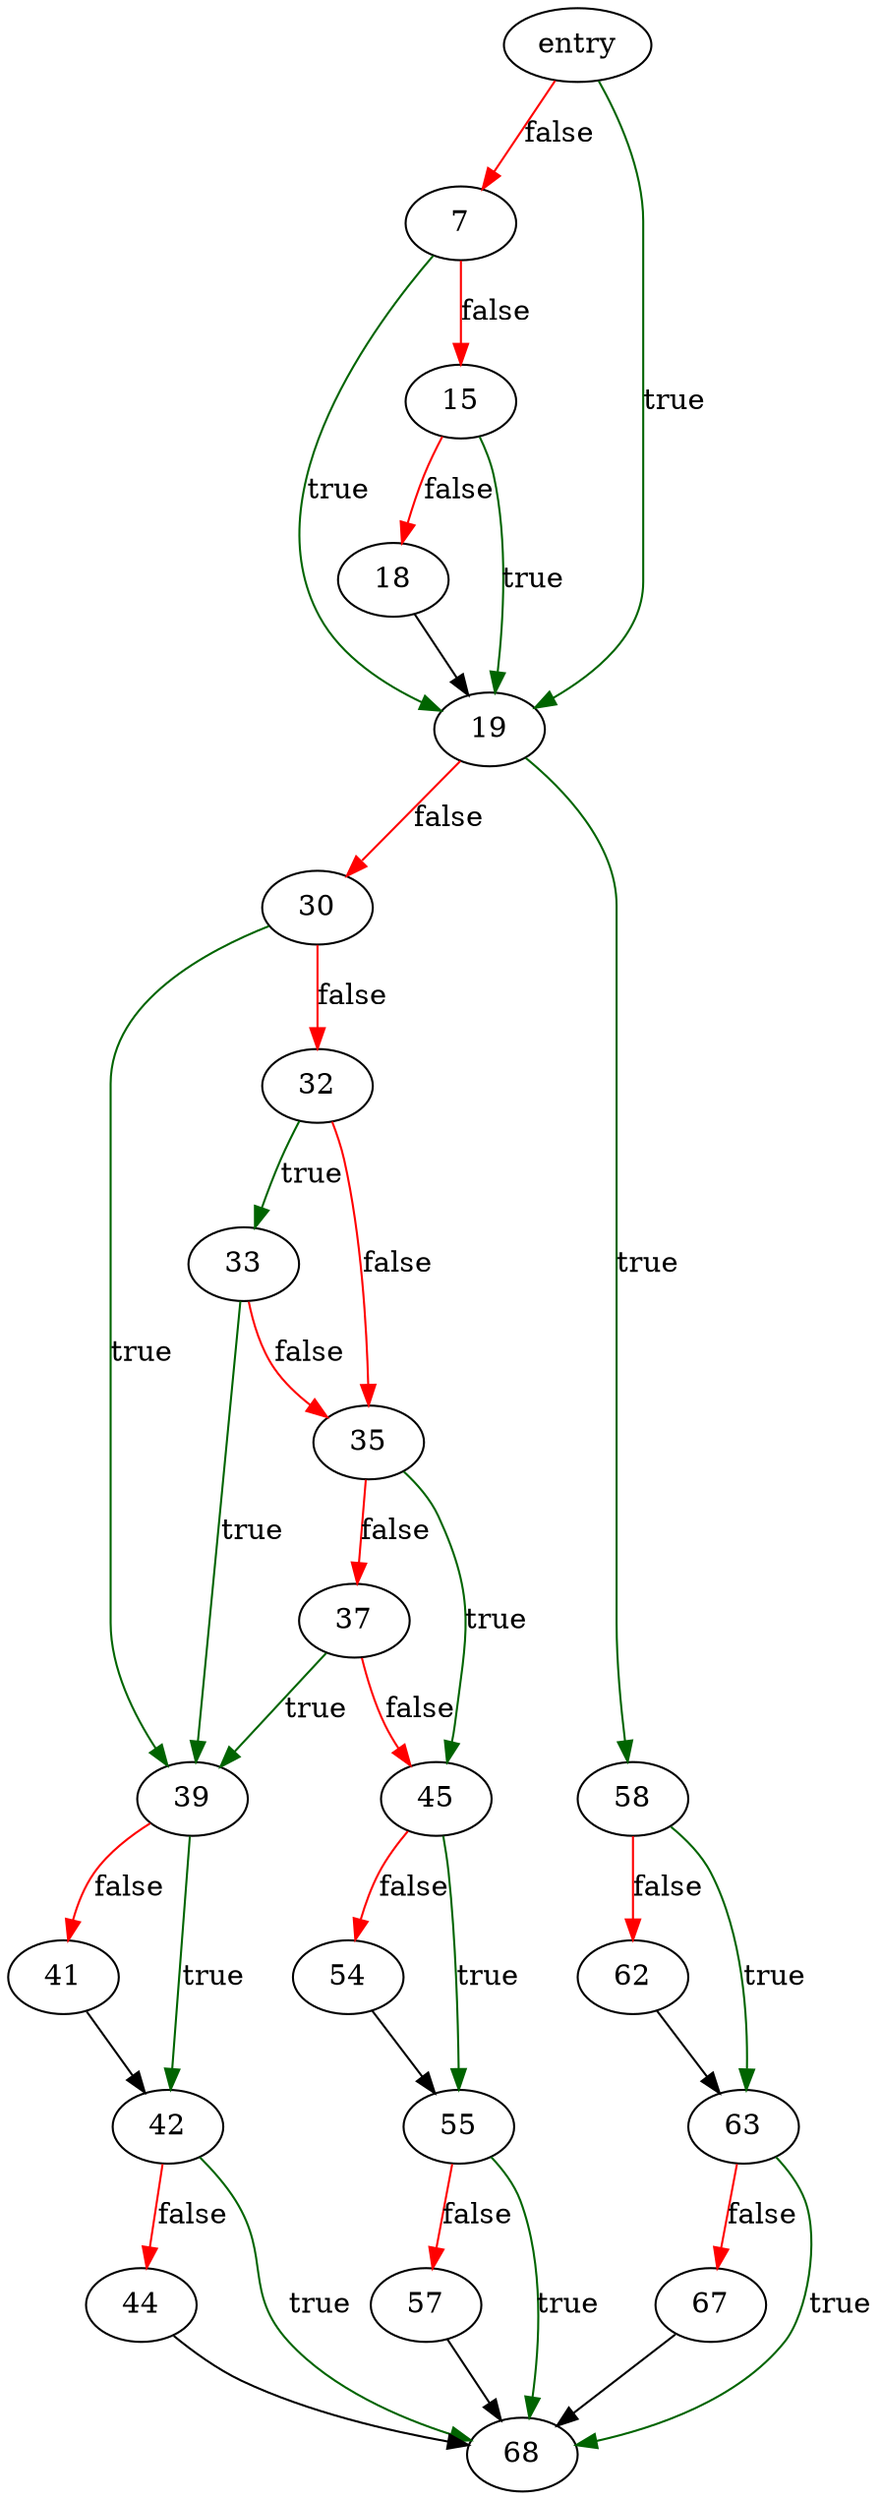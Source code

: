 digraph "proper_name_utf8" {
	// Node definitions.
	2 [label=entry];
	7;
	15;
	18;
	19;
	30;
	32;
	33;
	35;
	37;
	39;
	41;
	42;
	44;
	45;
	54;
	55;
	57;
	58;
	62;
	63;
	67;
	68;

	// Edge definitions.
	2 -> 7 [
		color=red
		label=false
	];
	2 -> 19 [
		color=darkgreen
		label=true
	];
	7 -> 15 [
		color=red
		label=false
	];
	7 -> 19 [
		color=darkgreen
		label=true
	];
	15 -> 18 [
		color=red
		label=false
	];
	15 -> 19 [
		color=darkgreen
		label=true
	];
	18 -> 19;
	19 -> 30 [
		color=red
		label=false
	];
	19 -> 58 [
		color=darkgreen
		label=true
	];
	30 -> 32 [
		color=red
		label=false
	];
	30 -> 39 [
		color=darkgreen
		label=true
	];
	32 -> 33 [
		color=darkgreen
		label=true
	];
	32 -> 35 [
		color=red
		label=false
	];
	33 -> 35 [
		color=red
		label=false
	];
	33 -> 39 [
		color=darkgreen
		label=true
	];
	35 -> 37 [
		color=red
		label=false
	];
	35 -> 45 [
		color=darkgreen
		label=true
	];
	37 -> 39 [
		color=darkgreen
		label=true
	];
	37 -> 45 [
		color=red
		label=false
	];
	39 -> 41 [
		color=red
		label=false
	];
	39 -> 42 [
		color=darkgreen
		label=true
	];
	41 -> 42;
	42 -> 44 [
		color=red
		label=false
	];
	42 -> 68 [
		color=darkgreen
		label=true
	];
	44 -> 68;
	45 -> 54 [
		color=red
		label=false
	];
	45 -> 55 [
		color=darkgreen
		label=true
	];
	54 -> 55;
	55 -> 57 [
		color=red
		label=false
	];
	55 -> 68 [
		color=darkgreen
		label=true
	];
	57 -> 68;
	58 -> 62 [
		color=red
		label=false
	];
	58 -> 63 [
		color=darkgreen
		label=true
	];
	62 -> 63;
	63 -> 67 [
		color=red
		label=false
	];
	63 -> 68 [
		color=darkgreen
		label=true
	];
	67 -> 68;
}